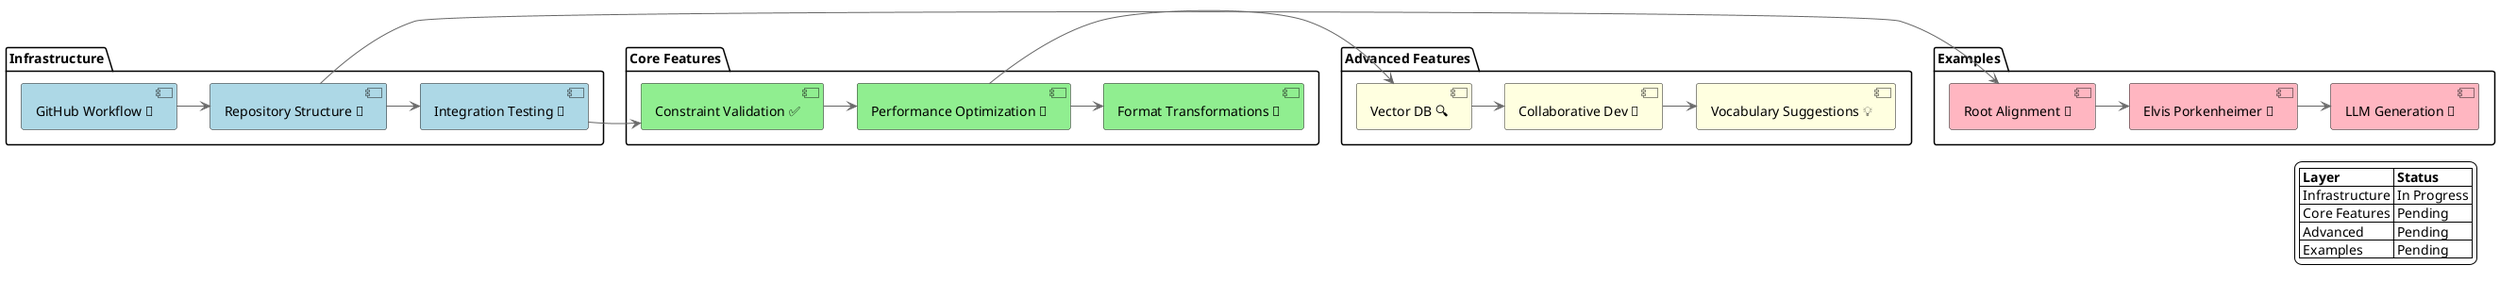 @startuml Implementation Flow

skinparam {
    BackgroundColor transparent
    ArrowColor #666666
    NodeFontName "Helvetica"
    NodeFontSize 12
    NodeFontColor #333333
}

' Infrastructure Layer
package "Infrastructure" {
    [GitHub Workflow 🔧] as workflow #lightblue
    [Repository Structure 📁] as repo #lightblue
    [Integration Testing 🧪] as testing #lightblue
    
    workflow -> repo
    repo -> testing
}

' Core Features Layer
package "Core Features" {
    [Constraint Validation ✅] as validation #lightgreen
    [Performance Optimization 🚀] as performance #lightgreen
    [Format Transformations 🔄] as formats #lightgreen
    
    validation -> performance
    performance -> formats
}

' Advanced Features Layer
package "Advanced Features" {
    [Vector DB 🔍] as vectordb #lightyellow
    [Collaborative Dev 👥] as collab #lightyellow
    [Vocabulary Suggestions 💡] as vocab #lightyellow
    
    vectordb -> collab
    collab -> vocab
}

' Example Ontologies Layer
package "Examples" {
    [Root Alignment 🔄] as alignment #lightpink
    [Elvis Porkenheimer 🎸] as elvis #lightpink
    [LLM Generation 🤖] as llm #lightpink
    
    alignment -> elvis
    elvis -> llm
}

' Cross-Layer Dependencies
testing -> validation
performance -> vectordb
repo -> alignment

legend right
    |= Layer |= Status |
    | Infrastructure | In Progress |
    | Core Features | Pending |
    | Advanced | Pending |
    | Examples | Pending |
endlegend

@enduml 